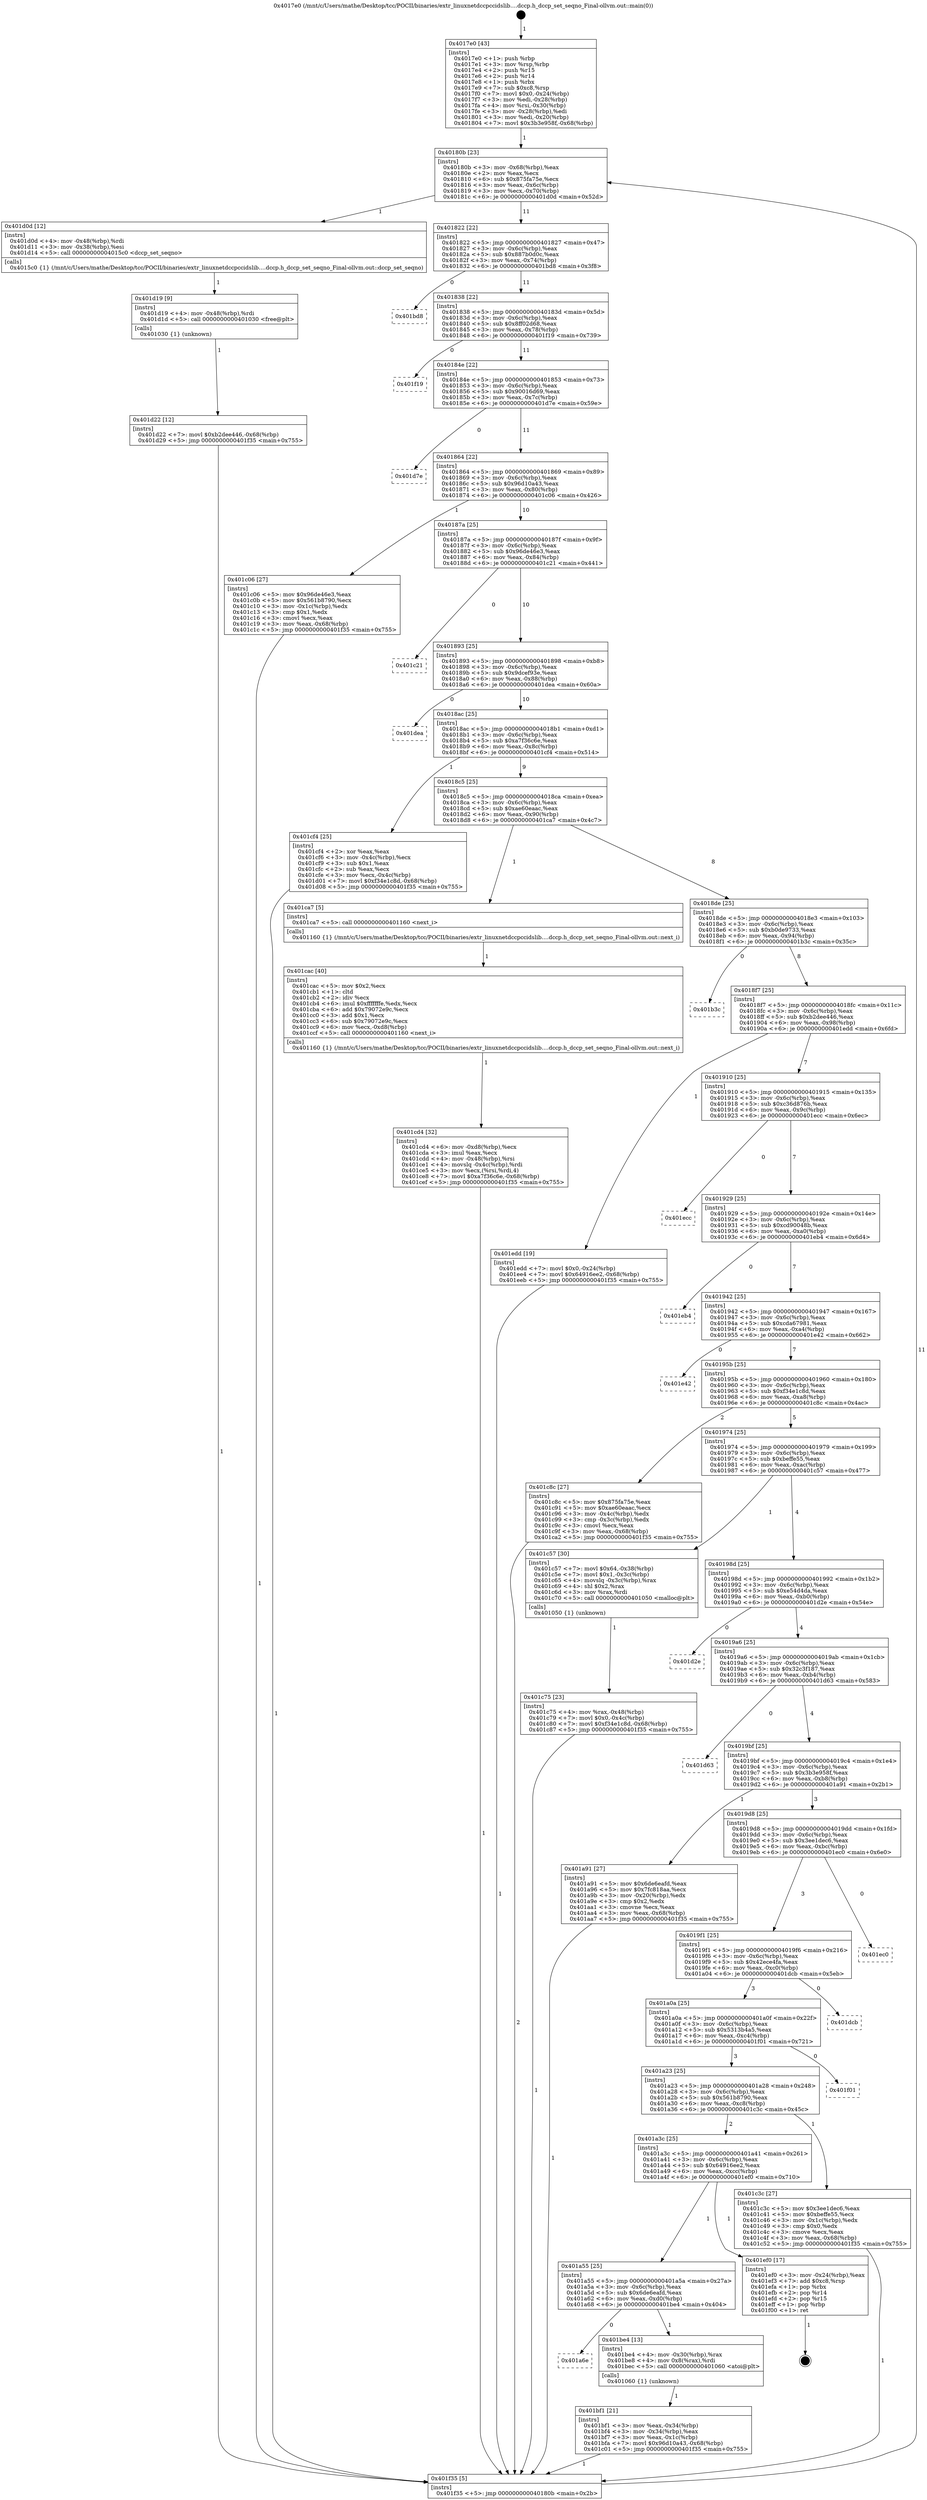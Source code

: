 digraph "0x4017e0" {
  label = "0x4017e0 (/mnt/c/Users/mathe/Desktop/tcc/POCII/binaries/extr_linuxnetdccpccidslib....dccp.h_dccp_set_seqno_Final-ollvm.out::main(0))"
  labelloc = "t"
  node[shape=record]

  Entry [label="",width=0.3,height=0.3,shape=circle,fillcolor=black,style=filled]
  "0x40180b" [label="{
     0x40180b [23]\l
     | [instrs]\l
     &nbsp;&nbsp;0x40180b \<+3\>: mov -0x68(%rbp),%eax\l
     &nbsp;&nbsp;0x40180e \<+2\>: mov %eax,%ecx\l
     &nbsp;&nbsp;0x401810 \<+6\>: sub $0x875fa75e,%ecx\l
     &nbsp;&nbsp;0x401816 \<+3\>: mov %eax,-0x6c(%rbp)\l
     &nbsp;&nbsp;0x401819 \<+3\>: mov %ecx,-0x70(%rbp)\l
     &nbsp;&nbsp;0x40181c \<+6\>: je 0000000000401d0d \<main+0x52d\>\l
  }"]
  "0x401d0d" [label="{
     0x401d0d [12]\l
     | [instrs]\l
     &nbsp;&nbsp;0x401d0d \<+4\>: mov -0x48(%rbp),%rdi\l
     &nbsp;&nbsp;0x401d11 \<+3\>: mov -0x38(%rbp),%esi\l
     &nbsp;&nbsp;0x401d14 \<+5\>: call 00000000004015c0 \<dccp_set_seqno\>\l
     | [calls]\l
     &nbsp;&nbsp;0x4015c0 \{1\} (/mnt/c/Users/mathe/Desktop/tcc/POCII/binaries/extr_linuxnetdccpccidslib....dccp.h_dccp_set_seqno_Final-ollvm.out::dccp_set_seqno)\l
  }"]
  "0x401822" [label="{
     0x401822 [22]\l
     | [instrs]\l
     &nbsp;&nbsp;0x401822 \<+5\>: jmp 0000000000401827 \<main+0x47\>\l
     &nbsp;&nbsp;0x401827 \<+3\>: mov -0x6c(%rbp),%eax\l
     &nbsp;&nbsp;0x40182a \<+5\>: sub $0x887b0d0c,%eax\l
     &nbsp;&nbsp;0x40182f \<+3\>: mov %eax,-0x74(%rbp)\l
     &nbsp;&nbsp;0x401832 \<+6\>: je 0000000000401bd8 \<main+0x3f8\>\l
  }"]
  Exit [label="",width=0.3,height=0.3,shape=circle,fillcolor=black,style=filled,peripheries=2]
  "0x401bd8" [label="{
     0x401bd8\l
  }", style=dashed]
  "0x401838" [label="{
     0x401838 [22]\l
     | [instrs]\l
     &nbsp;&nbsp;0x401838 \<+5\>: jmp 000000000040183d \<main+0x5d\>\l
     &nbsp;&nbsp;0x40183d \<+3\>: mov -0x6c(%rbp),%eax\l
     &nbsp;&nbsp;0x401840 \<+5\>: sub $0x8ff02d68,%eax\l
     &nbsp;&nbsp;0x401845 \<+3\>: mov %eax,-0x78(%rbp)\l
     &nbsp;&nbsp;0x401848 \<+6\>: je 0000000000401f19 \<main+0x739\>\l
  }"]
  "0x401d22" [label="{
     0x401d22 [12]\l
     | [instrs]\l
     &nbsp;&nbsp;0x401d22 \<+7\>: movl $0xb2dee446,-0x68(%rbp)\l
     &nbsp;&nbsp;0x401d29 \<+5\>: jmp 0000000000401f35 \<main+0x755\>\l
  }"]
  "0x401f19" [label="{
     0x401f19\l
  }", style=dashed]
  "0x40184e" [label="{
     0x40184e [22]\l
     | [instrs]\l
     &nbsp;&nbsp;0x40184e \<+5\>: jmp 0000000000401853 \<main+0x73\>\l
     &nbsp;&nbsp;0x401853 \<+3\>: mov -0x6c(%rbp),%eax\l
     &nbsp;&nbsp;0x401856 \<+5\>: sub $0x90016d69,%eax\l
     &nbsp;&nbsp;0x40185b \<+3\>: mov %eax,-0x7c(%rbp)\l
     &nbsp;&nbsp;0x40185e \<+6\>: je 0000000000401d7e \<main+0x59e\>\l
  }"]
  "0x401d19" [label="{
     0x401d19 [9]\l
     | [instrs]\l
     &nbsp;&nbsp;0x401d19 \<+4\>: mov -0x48(%rbp),%rdi\l
     &nbsp;&nbsp;0x401d1d \<+5\>: call 0000000000401030 \<free@plt\>\l
     | [calls]\l
     &nbsp;&nbsp;0x401030 \{1\} (unknown)\l
  }"]
  "0x401d7e" [label="{
     0x401d7e\l
  }", style=dashed]
  "0x401864" [label="{
     0x401864 [22]\l
     | [instrs]\l
     &nbsp;&nbsp;0x401864 \<+5\>: jmp 0000000000401869 \<main+0x89\>\l
     &nbsp;&nbsp;0x401869 \<+3\>: mov -0x6c(%rbp),%eax\l
     &nbsp;&nbsp;0x40186c \<+5\>: sub $0x96d10a43,%eax\l
     &nbsp;&nbsp;0x401871 \<+3\>: mov %eax,-0x80(%rbp)\l
     &nbsp;&nbsp;0x401874 \<+6\>: je 0000000000401c06 \<main+0x426\>\l
  }"]
  "0x401cd4" [label="{
     0x401cd4 [32]\l
     | [instrs]\l
     &nbsp;&nbsp;0x401cd4 \<+6\>: mov -0xd8(%rbp),%ecx\l
     &nbsp;&nbsp;0x401cda \<+3\>: imul %eax,%ecx\l
     &nbsp;&nbsp;0x401cdd \<+4\>: mov -0x48(%rbp),%rsi\l
     &nbsp;&nbsp;0x401ce1 \<+4\>: movslq -0x4c(%rbp),%rdi\l
     &nbsp;&nbsp;0x401ce5 \<+3\>: mov %ecx,(%rsi,%rdi,4)\l
     &nbsp;&nbsp;0x401ce8 \<+7\>: movl $0xa7f36c6e,-0x68(%rbp)\l
     &nbsp;&nbsp;0x401cef \<+5\>: jmp 0000000000401f35 \<main+0x755\>\l
  }"]
  "0x401c06" [label="{
     0x401c06 [27]\l
     | [instrs]\l
     &nbsp;&nbsp;0x401c06 \<+5\>: mov $0x96de46e3,%eax\l
     &nbsp;&nbsp;0x401c0b \<+5\>: mov $0x561b8790,%ecx\l
     &nbsp;&nbsp;0x401c10 \<+3\>: mov -0x1c(%rbp),%edx\l
     &nbsp;&nbsp;0x401c13 \<+3\>: cmp $0x1,%edx\l
     &nbsp;&nbsp;0x401c16 \<+3\>: cmovl %ecx,%eax\l
     &nbsp;&nbsp;0x401c19 \<+3\>: mov %eax,-0x68(%rbp)\l
     &nbsp;&nbsp;0x401c1c \<+5\>: jmp 0000000000401f35 \<main+0x755\>\l
  }"]
  "0x40187a" [label="{
     0x40187a [25]\l
     | [instrs]\l
     &nbsp;&nbsp;0x40187a \<+5\>: jmp 000000000040187f \<main+0x9f\>\l
     &nbsp;&nbsp;0x40187f \<+3\>: mov -0x6c(%rbp),%eax\l
     &nbsp;&nbsp;0x401882 \<+5\>: sub $0x96de46e3,%eax\l
     &nbsp;&nbsp;0x401887 \<+6\>: mov %eax,-0x84(%rbp)\l
     &nbsp;&nbsp;0x40188d \<+6\>: je 0000000000401c21 \<main+0x441\>\l
  }"]
  "0x401cac" [label="{
     0x401cac [40]\l
     | [instrs]\l
     &nbsp;&nbsp;0x401cac \<+5\>: mov $0x2,%ecx\l
     &nbsp;&nbsp;0x401cb1 \<+1\>: cltd\l
     &nbsp;&nbsp;0x401cb2 \<+2\>: idiv %ecx\l
     &nbsp;&nbsp;0x401cb4 \<+6\>: imul $0xfffffffe,%edx,%ecx\l
     &nbsp;&nbsp;0x401cba \<+6\>: add $0x79072e9c,%ecx\l
     &nbsp;&nbsp;0x401cc0 \<+3\>: add $0x1,%ecx\l
     &nbsp;&nbsp;0x401cc3 \<+6\>: sub $0x79072e9c,%ecx\l
     &nbsp;&nbsp;0x401cc9 \<+6\>: mov %ecx,-0xd8(%rbp)\l
     &nbsp;&nbsp;0x401ccf \<+5\>: call 0000000000401160 \<next_i\>\l
     | [calls]\l
     &nbsp;&nbsp;0x401160 \{1\} (/mnt/c/Users/mathe/Desktop/tcc/POCII/binaries/extr_linuxnetdccpccidslib....dccp.h_dccp_set_seqno_Final-ollvm.out::next_i)\l
  }"]
  "0x401c21" [label="{
     0x401c21\l
  }", style=dashed]
  "0x401893" [label="{
     0x401893 [25]\l
     | [instrs]\l
     &nbsp;&nbsp;0x401893 \<+5\>: jmp 0000000000401898 \<main+0xb8\>\l
     &nbsp;&nbsp;0x401898 \<+3\>: mov -0x6c(%rbp),%eax\l
     &nbsp;&nbsp;0x40189b \<+5\>: sub $0x9dcef93e,%eax\l
     &nbsp;&nbsp;0x4018a0 \<+6\>: mov %eax,-0x88(%rbp)\l
     &nbsp;&nbsp;0x4018a6 \<+6\>: je 0000000000401dea \<main+0x60a\>\l
  }"]
  "0x401c75" [label="{
     0x401c75 [23]\l
     | [instrs]\l
     &nbsp;&nbsp;0x401c75 \<+4\>: mov %rax,-0x48(%rbp)\l
     &nbsp;&nbsp;0x401c79 \<+7\>: movl $0x0,-0x4c(%rbp)\l
     &nbsp;&nbsp;0x401c80 \<+7\>: movl $0xf34e1c8d,-0x68(%rbp)\l
     &nbsp;&nbsp;0x401c87 \<+5\>: jmp 0000000000401f35 \<main+0x755\>\l
  }"]
  "0x401dea" [label="{
     0x401dea\l
  }", style=dashed]
  "0x4018ac" [label="{
     0x4018ac [25]\l
     | [instrs]\l
     &nbsp;&nbsp;0x4018ac \<+5\>: jmp 00000000004018b1 \<main+0xd1\>\l
     &nbsp;&nbsp;0x4018b1 \<+3\>: mov -0x6c(%rbp),%eax\l
     &nbsp;&nbsp;0x4018b4 \<+5\>: sub $0xa7f36c6e,%eax\l
     &nbsp;&nbsp;0x4018b9 \<+6\>: mov %eax,-0x8c(%rbp)\l
     &nbsp;&nbsp;0x4018bf \<+6\>: je 0000000000401cf4 \<main+0x514\>\l
  }"]
  "0x401bf1" [label="{
     0x401bf1 [21]\l
     | [instrs]\l
     &nbsp;&nbsp;0x401bf1 \<+3\>: mov %eax,-0x34(%rbp)\l
     &nbsp;&nbsp;0x401bf4 \<+3\>: mov -0x34(%rbp),%eax\l
     &nbsp;&nbsp;0x401bf7 \<+3\>: mov %eax,-0x1c(%rbp)\l
     &nbsp;&nbsp;0x401bfa \<+7\>: movl $0x96d10a43,-0x68(%rbp)\l
     &nbsp;&nbsp;0x401c01 \<+5\>: jmp 0000000000401f35 \<main+0x755\>\l
  }"]
  "0x401cf4" [label="{
     0x401cf4 [25]\l
     | [instrs]\l
     &nbsp;&nbsp;0x401cf4 \<+2\>: xor %eax,%eax\l
     &nbsp;&nbsp;0x401cf6 \<+3\>: mov -0x4c(%rbp),%ecx\l
     &nbsp;&nbsp;0x401cf9 \<+3\>: sub $0x1,%eax\l
     &nbsp;&nbsp;0x401cfc \<+2\>: sub %eax,%ecx\l
     &nbsp;&nbsp;0x401cfe \<+3\>: mov %ecx,-0x4c(%rbp)\l
     &nbsp;&nbsp;0x401d01 \<+7\>: movl $0xf34e1c8d,-0x68(%rbp)\l
     &nbsp;&nbsp;0x401d08 \<+5\>: jmp 0000000000401f35 \<main+0x755\>\l
  }"]
  "0x4018c5" [label="{
     0x4018c5 [25]\l
     | [instrs]\l
     &nbsp;&nbsp;0x4018c5 \<+5\>: jmp 00000000004018ca \<main+0xea\>\l
     &nbsp;&nbsp;0x4018ca \<+3\>: mov -0x6c(%rbp),%eax\l
     &nbsp;&nbsp;0x4018cd \<+5\>: sub $0xae60eaac,%eax\l
     &nbsp;&nbsp;0x4018d2 \<+6\>: mov %eax,-0x90(%rbp)\l
     &nbsp;&nbsp;0x4018d8 \<+6\>: je 0000000000401ca7 \<main+0x4c7\>\l
  }"]
  "0x401a6e" [label="{
     0x401a6e\l
  }", style=dashed]
  "0x401ca7" [label="{
     0x401ca7 [5]\l
     | [instrs]\l
     &nbsp;&nbsp;0x401ca7 \<+5\>: call 0000000000401160 \<next_i\>\l
     | [calls]\l
     &nbsp;&nbsp;0x401160 \{1\} (/mnt/c/Users/mathe/Desktop/tcc/POCII/binaries/extr_linuxnetdccpccidslib....dccp.h_dccp_set_seqno_Final-ollvm.out::next_i)\l
  }"]
  "0x4018de" [label="{
     0x4018de [25]\l
     | [instrs]\l
     &nbsp;&nbsp;0x4018de \<+5\>: jmp 00000000004018e3 \<main+0x103\>\l
     &nbsp;&nbsp;0x4018e3 \<+3\>: mov -0x6c(%rbp),%eax\l
     &nbsp;&nbsp;0x4018e6 \<+5\>: sub $0xb0de9733,%eax\l
     &nbsp;&nbsp;0x4018eb \<+6\>: mov %eax,-0x94(%rbp)\l
     &nbsp;&nbsp;0x4018f1 \<+6\>: je 0000000000401b3c \<main+0x35c\>\l
  }"]
  "0x401be4" [label="{
     0x401be4 [13]\l
     | [instrs]\l
     &nbsp;&nbsp;0x401be4 \<+4\>: mov -0x30(%rbp),%rax\l
     &nbsp;&nbsp;0x401be8 \<+4\>: mov 0x8(%rax),%rdi\l
     &nbsp;&nbsp;0x401bec \<+5\>: call 0000000000401060 \<atoi@plt\>\l
     | [calls]\l
     &nbsp;&nbsp;0x401060 \{1\} (unknown)\l
  }"]
  "0x401b3c" [label="{
     0x401b3c\l
  }", style=dashed]
  "0x4018f7" [label="{
     0x4018f7 [25]\l
     | [instrs]\l
     &nbsp;&nbsp;0x4018f7 \<+5\>: jmp 00000000004018fc \<main+0x11c\>\l
     &nbsp;&nbsp;0x4018fc \<+3\>: mov -0x6c(%rbp),%eax\l
     &nbsp;&nbsp;0x4018ff \<+5\>: sub $0xb2dee446,%eax\l
     &nbsp;&nbsp;0x401904 \<+6\>: mov %eax,-0x98(%rbp)\l
     &nbsp;&nbsp;0x40190a \<+6\>: je 0000000000401edd \<main+0x6fd\>\l
  }"]
  "0x401a55" [label="{
     0x401a55 [25]\l
     | [instrs]\l
     &nbsp;&nbsp;0x401a55 \<+5\>: jmp 0000000000401a5a \<main+0x27a\>\l
     &nbsp;&nbsp;0x401a5a \<+3\>: mov -0x6c(%rbp),%eax\l
     &nbsp;&nbsp;0x401a5d \<+5\>: sub $0x6de6eafd,%eax\l
     &nbsp;&nbsp;0x401a62 \<+6\>: mov %eax,-0xd0(%rbp)\l
     &nbsp;&nbsp;0x401a68 \<+6\>: je 0000000000401be4 \<main+0x404\>\l
  }"]
  "0x401edd" [label="{
     0x401edd [19]\l
     | [instrs]\l
     &nbsp;&nbsp;0x401edd \<+7\>: movl $0x0,-0x24(%rbp)\l
     &nbsp;&nbsp;0x401ee4 \<+7\>: movl $0x64916ee2,-0x68(%rbp)\l
     &nbsp;&nbsp;0x401eeb \<+5\>: jmp 0000000000401f35 \<main+0x755\>\l
  }"]
  "0x401910" [label="{
     0x401910 [25]\l
     | [instrs]\l
     &nbsp;&nbsp;0x401910 \<+5\>: jmp 0000000000401915 \<main+0x135\>\l
     &nbsp;&nbsp;0x401915 \<+3\>: mov -0x6c(%rbp),%eax\l
     &nbsp;&nbsp;0x401918 \<+5\>: sub $0xc36d876b,%eax\l
     &nbsp;&nbsp;0x40191d \<+6\>: mov %eax,-0x9c(%rbp)\l
     &nbsp;&nbsp;0x401923 \<+6\>: je 0000000000401ecc \<main+0x6ec\>\l
  }"]
  "0x401ef0" [label="{
     0x401ef0 [17]\l
     | [instrs]\l
     &nbsp;&nbsp;0x401ef0 \<+3\>: mov -0x24(%rbp),%eax\l
     &nbsp;&nbsp;0x401ef3 \<+7\>: add $0xc8,%rsp\l
     &nbsp;&nbsp;0x401efa \<+1\>: pop %rbx\l
     &nbsp;&nbsp;0x401efb \<+2\>: pop %r14\l
     &nbsp;&nbsp;0x401efd \<+2\>: pop %r15\l
     &nbsp;&nbsp;0x401eff \<+1\>: pop %rbp\l
     &nbsp;&nbsp;0x401f00 \<+1\>: ret\l
  }"]
  "0x401ecc" [label="{
     0x401ecc\l
  }", style=dashed]
  "0x401929" [label="{
     0x401929 [25]\l
     | [instrs]\l
     &nbsp;&nbsp;0x401929 \<+5\>: jmp 000000000040192e \<main+0x14e\>\l
     &nbsp;&nbsp;0x40192e \<+3\>: mov -0x6c(%rbp),%eax\l
     &nbsp;&nbsp;0x401931 \<+5\>: sub $0xcd90048b,%eax\l
     &nbsp;&nbsp;0x401936 \<+6\>: mov %eax,-0xa0(%rbp)\l
     &nbsp;&nbsp;0x40193c \<+6\>: je 0000000000401eb4 \<main+0x6d4\>\l
  }"]
  "0x401a3c" [label="{
     0x401a3c [25]\l
     | [instrs]\l
     &nbsp;&nbsp;0x401a3c \<+5\>: jmp 0000000000401a41 \<main+0x261\>\l
     &nbsp;&nbsp;0x401a41 \<+3\>: mov -0x6c(%rbp),%eax\l
     &nbsp;&nbsp;0x401a44 \<+5\>: sub $0x64916ee2,%eax\l
     &nbsp;&nbsp;0x401a49 \<+6\>: mov %eax,-0xcc(%rbp)\l
     &nbsp;&nbsp;0x401a4f \<+6\>: je 0000000000401ef0 \<main+0x710\>\l
  }"]
  "0x401eb4" [label="{
     0x401eb4\l
  }", style=dashed]
  "0x401942" [label="{
     0x401942 [25]\l
     | [instrs]\l
     &nbsp;&nbsp;0x401942 \<+5\>: jmp 0000000000401947 \<main+0x167\>\l
     &nbsp;&nbsp;0x401947 \<+3\>: mov -0x6c(%rbp),%eax\l
     &nbsp;&nbsp;0x40194a \<+5\>: sub $0xcda67981,%eax\l
     &nbsp;&nbsp;0x40194f \<+6\>: mov %eax,-0xa4(%rbp)\l
     &nbsp;&nbsp;0x401955 \<+6\>: je 0000000000401e42 \<main+0x662\>\l
  }"]
  "0x401c3c" [label="{
     0x401c3c [27]\l
     | [instrs]\l
     &nbsp;&nbsp;0x401c3c \<+5\>: mov $0x3ee1dec6,%eax\l
     &nbsp;&nbsp;0x401c41 \<+5\>: mov $0xbeffe55,%ecx\l
     &nbsp;&nbsp;0x401c46 \<+3\>: mov -0x1c(%rbp),%edx\l
     &nbsp;&nbsp;0x401c49 \<+3\>: cmp $0x0,%edx\l
     &nbsp;&nbsp;0x401c4c \<+3\>: cmove %ecx,%eax\l
     &nbsp;&nbsp;0x401c4f \<+3\>: mov %eax,-0x68(%rbp)\l
     &nbsp;&nbsp;0x401c52 \<+5\>: jmp 0000000000401f35 \<main+0x755\>\l
  }"]
  "0x401e42" [label="{
     0x401e42\l
  }", style=dashed]
  "0x40195b" [label="{
     0x40195b [25]\l
     | [instrs]\l
     &nbsp;&nbsp;0x40195b \<+5\>: jmp 0000000000401960 \<main+0x180\>\l
     &nbsp;&nbsp;0x401960 \<+3\>: mov -0x6c(%rbp),%eax\l
     &nbsp;&nbsp;0x401963 \<+5\>: sub $0xf34e1c8d,%eax\l
     &nbsp;&nbsp;0x401968 \<+6\>: mov %eax,-0xa8(%rbp)\l
     &nbsp;&nbsp;0x40196e \<+6\>: je 0000000000401c8c \<main+0x4ac\>\l
  }"]
  "0x401a23" [label="{
     0x401a23 [25]\l
     | [instrs]\l
     &nbsp;&nbsp;0x401a23 \<+5\>: jmp 0000000000401a28 \<main+0x248\>\l
     &nbsp;&nbsp;0x401a28 \<+3\>: mov -0x6c(%rbp),%eax\l
     &nbsp;&nbsp;0x401a2b \<+5\>: sub $0x561b8790,%eax\l
     &nbsp;&nbsp;0x401a30 \<+6\>: mov %eax,-0xc8(%rbp)\l
     &nbsp;&nbsp;0x401a36 \<+6\>: je 0000000000401c3c \<main+0x45c\>\l
  }"]
  "0x401c8c" [label="{
     0x401c8c [27]\l
     | [instrs]\l
     &nbsp;&nbsp;0x401c8c \<+5\>: mov $0x875fa75e,%eax\l
     &nbsp;&nbsp;0x401c91 \<+5\>: mov $0xae60eaac,%ecx\l
     &nbsp;&nbsp;0x401c96 \<+3\>: mov -0x4c(%rbp),%edx\l
     &nbsp;&nbsp;0x401c99 \<+3\>: cmp -0x3c(%rbp),%edx\l
     &nbsp;&nbsp;0x401c9c \<+3\>: cmovl %ecx,%eax\l
     &nbsp;&nbsp;0x401c9f \<+3\>: mov %eax,-0x68(%rbp)\l
     &nbsp;&nbsp;0x401ca2 \<+5\>: jmp 0000000000401f35 \<main+0x755\>\l
  }"]
  "0x401974" [label="{
     0x401974 [25]\l
     | [instrs]\l
     &nbsp;&nbsp;0x401974 \<+5\>: jmp 0000000000401979 \<main+0x199\>\l
     &nbsp;&nbsp;0x401979 \<+3\>: mov -0x6c(%rbp),%eax\l
     &nbsp;&nbsp;0x40197c \<+5\>: sub $0xbeffe55,%eax\l
     &nbsp;&nbsp;0x401981 \<+6\>: mov %eax,-0xac(%rbp)\l
     &nbsp;&nbsp;0x401987 \<+6\>: je 0000000000401c57 \<main+0x477\>\l
  }"]
  "0x401f01" [label="{
     0x401f01\l
  }", style=dashed]
  "0x401c57" [label="{
     0x401c57 [30]\l
     | [instrs]\l
     &nbsp;&nbsp;0x401c57 \<+7\>: movl $0x64,-0x38(%rbp)\l
     &nbsp;&nbsp;0x401c5e \<+7\>: movl $0x1,-0x3c(%rbp)\l
     &nbsp;&nbsp;0x401c65 \<+4\>: movslq -0x3c(%rbp),%rax\l
     &nbsp;&nbsp;0x401c69 \<+4\>: shl $0x2,%rax\l
     &nbsp;&nbsp;0x401c6d \<+3\>: mov %rax,%rdi\l
     &nbsp;&nbsp;0x401c70 \<+5\>: call 0000000000401050 \<malloc@plt\>\l
     | [calls]\l
     &nbsp;&nbsp;0x401050 \{1\} (unknown)\l
  }"]
  "0x40198d" [label="{
     0x40198d [25]\l
     | [instrs]\l
     &nbsp;&nbsp;0x40198d \<+5\>: jmp 0000000000401992 \<main+0x1b2\>\l
     &nbsp;&nbsp;0x401992 \<+3\>: mov -0x6c(%rbp),%eax\l
     &nbsp;&nbsp;0x401995 \<+5\>: sub $0xe54d4da,%eax\l
     &nbsp;&nbsp;0x40199a \<+6\>: mov %eax,-0xb0(%rbp)\l
     &nbsp;&nbsp;0x4019a0 \<+6\>: je 0000000000401d2e \<main+0x54e\>\l
  }"]
  "0x401a0a" [label="{
     0x401a0a [25]\l
     | [instrs]\l
     &nbsp;&nbsp;0x401a0a \<+5\>: jmp 0000000000401a0f \<main+0x22f\>\l
     &nbsp;&nbsp;0x401a0f \<+3\>: mov -0x6c(%rbp),%eax\l
     &nbsp;&nbsp;0x401a12 \<+5\>: sub $0x5313b4a5,%eax\l
     &nbsp;&nbsp;0x401a17 \<+6\>: mov %eax,-0xc4(%rbp)\l
     &nbsp;&nbsp;0x401a1d \<+6\>: je 0000000000401f01 \<main+0x721\>\l
  }"]
  "0x401d2e" [label="{
     0x401d2e\l
  }", style=dashed]
  "0x4019a6" [label="{
     0x4019a6 [25]\l
     | [instrs]\l
     &nbsp;&nbsp;0x4019a6 \<+5\>: jmp 00000000004019ab \<main+0x1cb\>\l
     &nbsp;&nbsp;0x4019ab \<+3\>: mov -0x6c(%rbp),%eax\l
     &nbsp;&nbsp;0x4019ae \<+5\>: sub $0x32c3f187,%eax\l
     &nbsp;&nbsp;0x4019b3 \<+6\>: mov %eax,-0xb4(%rbp)\l
     &nbsp;&nbsp;0x4019b9 \<+6\>: je 0000000000401d63 \<main+0x583\>\l
  }"]
  "0x401dcb" [label="{
     0x401dcb\l
  }", style=dashed]
  "0x401d63" [label="{
     0x401d63\l
  }", style=dashed]
  "0x4019bf" [label="{
     0x4019bf [25]\l
     | [instrs]\l
     &nbsp;&nbsp;0x4019bf \<+5\>: jmp 00000000004019c4 \<main+0x1e4\>\l
     &nbsp;&nbsp;0x4019c4 \<+3\>: mov -0x6c(%rbp),%eax\l
     &nbsp;&nbsp;0x4019c7 \<+5\>: sub $0x3b3e958f,%eax\l
     &nbsp;&nbsp;0x4019cc \<+6\>: mov %eax,-0xb8(%rbp)\l
     &nbsp;&nbsp;0x4019d2 \<+6\>: je 0000000000401a91 \<main+0x2b1\>\l
  }"]
  "0x4019f1" [label="{
     0x4019f1 [25]\l
     | [instrs]\l
     &nbsp;&nbsp;0x4019f1 \<+5\>: jmp 00000000004019f6 \<main+0x216\>\l
     &nbsp;&nbsp;0x4019f6 \<+3\>: mov -0x6c(%rbp),%eax\l
     &nbsp;&nbsp;0x4019f9 \<+5\>: sub $0x42ece4fa,%eax\l
     &nbsp;&nbsp;0x4019fe \<+6\>: mov %eax,-0xc0(%rbp)\l
     &nbsp;&nbsp;0x401a04 \<+6\>: je 0000000000401dcb \<main+0x5eb\>\l
  }"]
  "0x401a91" [label="{
     0x401a91 [27]\l
     | [instrs]\l
     &nbsp;&nbsp;0x401a91 \<+5\>: mov $0x6de6eafd,%eax\l
     &nbsp;&nbsp;0x401a96 \<+5\>: mov $0x7fc818aa,%ecx\l
     &nbsp;&nbsp;0x401a9b \<+3\>: mov -0x20(%rbp),%edx\l
     &nbsp;&nbsp;0x401a9e \<+3\>: cmp $0x2,%edx\l
     &nbsp;&nbsp;0x401aa1 \<+3\>: cmovne %ecx,%eax\l
     &nbsp;&nbsp;0x401aa4 \<+3\>: mov %eax,-0x68(%rbp)\l
     &nbsp;&nbsp;0x401aa7 \<+5\>: jmp 0000000000401f35 \<main+0x755\>\l
  }"]
  "0x4019d8" [label="{
     0x4019d8 [25]\l
     | [instrs]\l
     &nbsp;&nbsp;0x4019d8 \<+5\>: jmp 00000000004019dd \<main+0x1fd\>\l
     &nbsp;&nbsp;0x4019dd \<+3\>: mov -0x6c(%rbp),%eax\l
     &nbsp;&nbsp;0x4019e0 \<+5\>: sub $0x3ee1dec6,%eax\l
     &nbsp;&nbsp;0x4019e5 \<+6\>: mov %eax,-0xbc(%rbp)\l
     &nbsp;&nbsp;0x4019eb \<+6\>: je 0000000000401ec0 \<main+0x6e0\>\l
  }"]
  "0x401f35" [label="{
     0x401f35 [5]\l
     | [instrs]\l
     &nbsp;&nbsp;0x401f35 \<+5\>: jmp 000000000040180b \<main+0x2b\>\l
  }"]
  "0x4017e0" [label="{
     0x4017e0 [43]\l
     | [instrs]\l
     &nbsp;&nbsp;0x4017e0 \<+1\>: push %rbp\l
     &nbsp;&nbsp;0x4017e1 \<+3\>: mov %rsp,%rbp\l
     &nbsp;&nbsp;0x4017e4 \<+2\>: push %r15\l
     &nbsp;&nbsp;0x4017e6 \<+2\>: push %r14\l
     &nbsp;&nbsp;0x4017e8 \<+1\>: push %rbx\l
     &nbsp;&nbsp;0x4017e9 \<+7\>: sub $0xc8,%rsp\l
     &nbsp;&nbsp;0x4017f0 \<+7\>: movl $0x0,-0x24(%rbp)\l
     &nbsp;&nbsp;0x4017f7 \<+3\>: mov %edi,-0x28(%rbp)\l
     &nbsp;&nbsp;0x4017fa \<+4\>: mov %rsi,-0x30(%rbp)\l
     &nbsp;&nbsp;0x4017fe \<+3\>: mov -0x28(%rbp),%edi\l
     &nbsp;&nbsp;0x401801 \<+3\>: mov %edi,-0x20(%rbp)\l
     &nbsp;&nbsp;0x401804 \<+7\>: movl $0x3b3e958f,-0x68(%rbp)\l
  }"]
  "0x401ec0" [label="{
     0x401ec0\l
  }", style=dashed]
  Entry -> "0x4017e0" [label=" 1"]
  "0x40180b" -> "0x401d0d" [label=" 1"]
  "0x40180b" -> "0x401822" [label=" 11"]
  "0x401ef0" -> Exit [label=" 1"]
  "0x401822" -> "0x401bd8" [label=" 0"]
  "0x401822" -> "0x401838" [label=" 11"]
  "0x401edd" -> "0x401f35" [label=" 1"]
  "0x401838" -> "0x401f19" [label=" 0"]
  "0x401838" -> "0x40184e" [label=" 11"]
  "0x401d22" -> "0x401f35" [label=" 1"]
  "0x40184e" -> "0x401d7e" [label=" 0"]
  "0x40184e" -> "0x401864" [label=" 11"]
  "0x401d19" -> "0x401d22" [label=" 1"]
  "0x401864" -> "0x401c06" [label=" 1"]
  "0x401864" -> "0x40187a" [label=" 10"]
  "0x401d0d" -> "0x401d19" [label=" 1"]
  "0x40187a" -> "0x401c21" [label=" 0"]
  "0x40187a" -> "0x401893" [label=" 10"]
  "0x401cf4" -> "0x401f35" [label=" 1"]
  "0x401893" -> "0x401dea" [label=" 0"]
  "0x401893" -> "0x4018ac" [label=" 10"]
  "0x401cd4" -> "0x401f35" [label=" 1"]
  "0x4018ac" -> "0x401cf4" [label=" 1"]
  "0x4018ac" -> "0x4018c5" [label=" 9"]
  "0x401cac" -> "0x401cd4" [label=" 1"]
  "0x4018c5" -> "0x401ca7" [label=" 1"]
  "0x4018c5" -> "0x4018de" [label=" 8"]
  "0x401ca7" -> "0x401cac" [label=" 1"]
  "0x4018de" -> "0x401b3c" [label=" 0"]
  "0x4018de" -> "0x4018f7" [label=" 8"]
  "0x401c8c" -> "0x401f35" [label=" 2"]
  "0x4018f7" -> "0x401edd" [label=" 1"]
  "0x4018f7" -> "0x401910" [label=" 7"]
  "0x401c57" -> "0x401c75" [label=" 1"]
  "0x401910" -> "0x401ecc" [label=" 0"]
  "0x401910" -> "0x401929" [label=" 7"]
  "0x401c3c" -> "0x401f35" [label=" 1"]
  "0x401929" -> "0x401eb4" [label=" 0"]
  "0x401929" -> "0x401942" [label=" 7"]
  "0x401bf1" -> "0x401f35" [label=" 1"]
  "0x401942" -> "0x401e42" [label=" 0"]
  "0x401942" -> "0x40195b" [label=" 7"]
  "0x401be4" -> "0x401bf1" [label=" 1"]
  "0x40195b" -> "0x401c8c" [label=" 2"]
  "0x40195b" -> "0x401974" [label=" 5"]
  "0x401a55" -> "0x401be4" [label=" 1"]
  "0x401974" -> "0x401c57" [label=" 1"]
  "0x401974" -> "0x40198d" [label=" 4"]
  "0x401c75" -> "0x401f35" [label=" 1"]
  "0x40198d" -> "0x401d2e" [label=" 0"]
  "0x40198d" -> "0x4019a6" [label=" 4"]
  "0x401a3c" -> "0x401ef0" [label=" 1"]
  "0x4019a6" -> "0x401d63" [label=" 0"]
  "0x4019a6" -> "0x4019bf" [label=" 4"]
  "0x401c06" -> "0x401f35" [label=" 1"]
  "0x4019bf" -> "0x401a91" [label=" 1"]
  "0x4019bf" -> "0x4019d8" [label=" 3"]
  "0x401a91" -> "0x401f35" [label=" 1"]
  "0x4017e0" -> "0x40180b" [label=" 1"]
  "0x401f35" -> "0x40180b" [label=" 11"]
  "0x401a23" -> "0x401c3c" [label=" 1"]
  "0x4019d8" -> "0x401ec0" [label=" 0"]
  "0x4019d8" -> "0x4019f1" [label=" 3"]
  "0x401a23" -> "0x401a3c" [label=" 2"]
  "0x4019f1" -> "0x401dcb" [label=" 0"]
  "0x4019f1" -> "0x401a0a" [label=" 3"]
  "0x401a3c" -> "0x401a55" [label=" 1"]
  "0x401a0a" -> "0x401f01" [label=" 0"]
  "0x401a0a" -> "0x401a23" [label=" 3"]
  "0x401a55" -> "0x401a6e" [label=" 0"]
}
